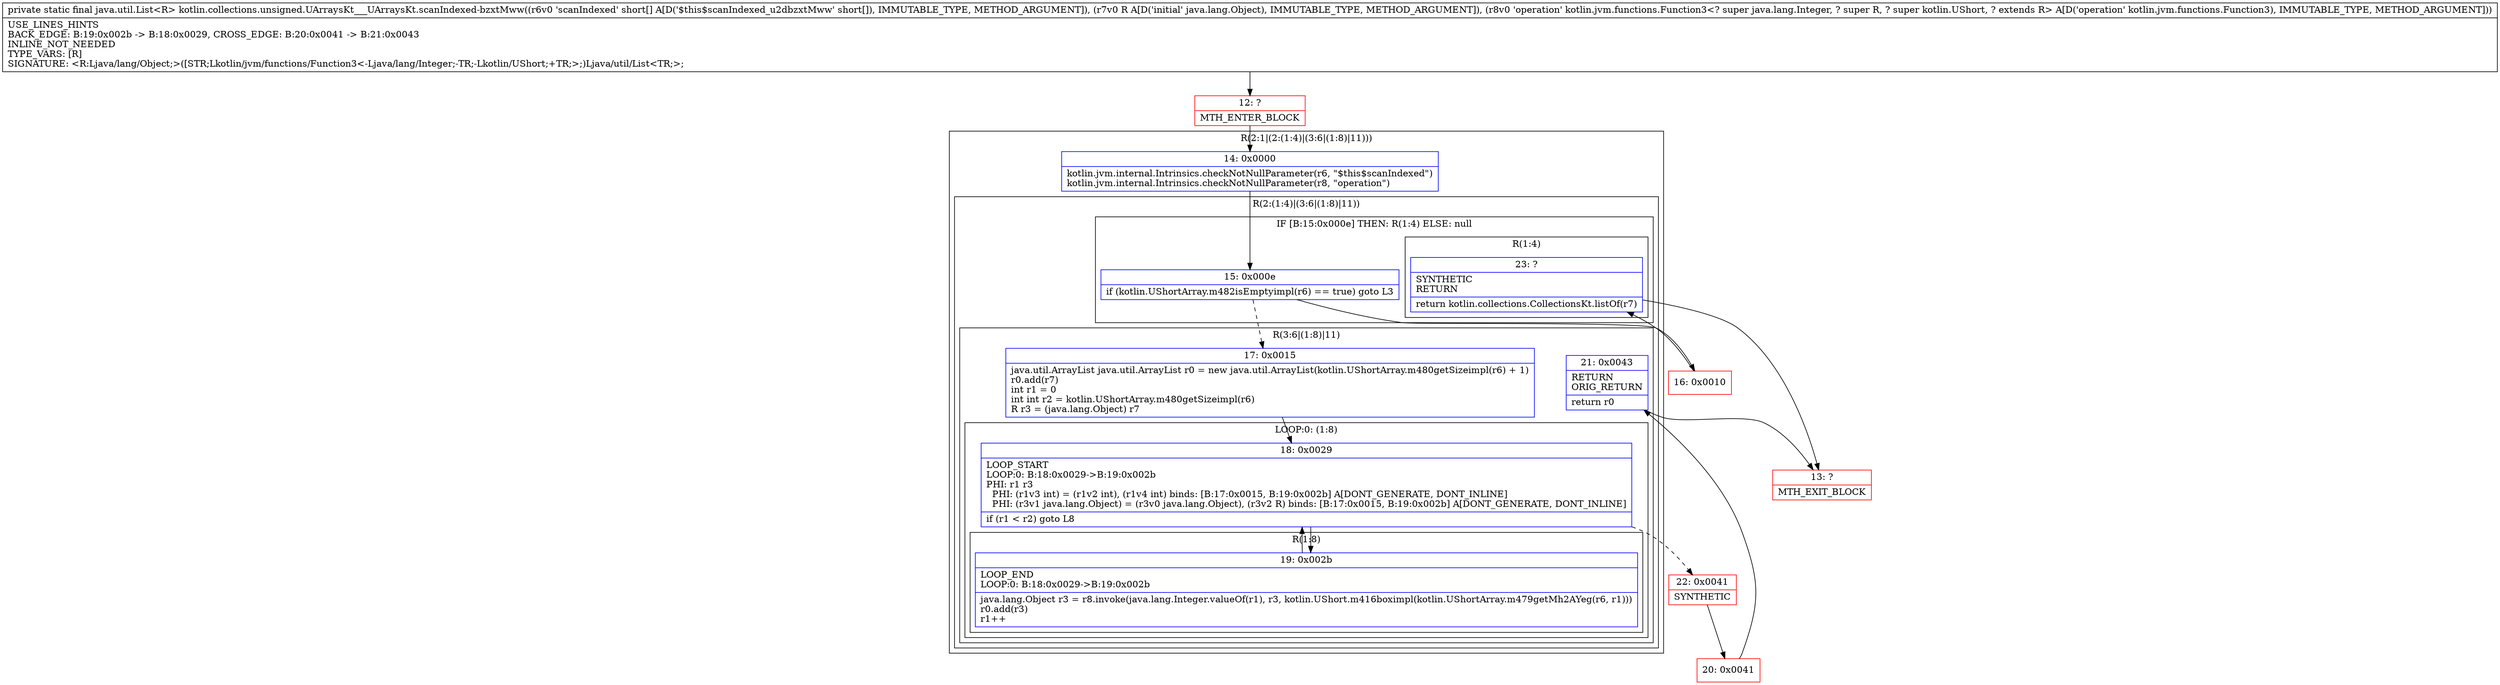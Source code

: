digraph "CFG forkotlin.collections.unsigned.UArraysKt___UArraysKt.scanIndexed\-bzxtMww([SLjava\/lang\/Object;Lkotlin\/jvm\/functions\/Function3;)Ljava\/util\/List;" {
subgraph cluster_Region_428750899 {
label = "R(2:1|(2:(1:4)|(3:6|(1:8)|11)))";
node [shape=record,color=blue];
Node_14 [shape=record,label="{14\:\ 0x0000|kotlin.jvm.internal.Intrinsics.checkNotNullParameter(r6, \"$this$scanIndexed\")\lkotlin.jvm.internal.Intrinsics.checkNotNullParameter(r8, \"operation\")\l}"];
subgraph cluster_Region_1880774121 {
label = "R(2:(1:4)|(3:6|(1:8)|11))";
node [shape=record,color=blue];
subgraph cluster_IfRegion_912413067 {
label = "IF [B:15:0x000e] THEN: R(1:4) ELSE: null";
node [shape=record,color=blue];
Node_15 [shape=record,label="{15\:\ 0x000e|if (kotlin.UShortArray.m482isEmptyimpl(r6) == true) goto L3\l}"];
subgraph cluster_Region_932770897 {
label = "R(1:4)";
node [shape=record,color=blue];
Node_23 [shape=record,label="{23\:\ ?|SYNTHETIC\lRETURN\l|return kotlin.collections.CollectionsKt.listOf(r7)\l}"];
}
}
subgraph cluster_Region_1154885854 {
label = "R(3:6|(1:8)|11)";
node [shape=record,color=blue];
Node_17 [shape=record,label="{17\:\ 0x0015|java.util.ArrayList java.util.ArrayList r0 = new java.util.ArrayList(kotlin.UShortArray.m480getSizeimpl(r6) + 1)\lr0.add(r7)\lint r1 = 0\lint int r2 = kotlin.UShortArray.m480getSizeimpl(r6)\lR r3 = (java.lang.Object) r7\l}"];
subgraph cluster_LoopRegion_967731298 {
label = "LOOP:0: (1:8)";
node [shape=record,color=blue];
Node_18 [shape=record,label="{18\:\ 0x0029|LOOP_START\lLOOP:0: B:18:0x0029\-\>B:19:0x002b\lPHI: r1 r3 \l  PHI: (r1v3 int) = (r1v2 int), (r1v4 int) binds: [B:17:0x0015, B:19:0x002b] A[DONT_GENERATE, DONT_INLINE]\l  PHI: (r3v1 java.lang.Object) = (r3v0 java.lang.Object), (r3v2 R) binds: [B:17:0x0015, B:19:0x002b] A[DONT_GENERATE, DONT_INLINE]\l|if (r1 \< r2) goto L8\l}"];
subgraph cluster_Region_1396175864 {
label = "R(1:8)";
node [shape=record,color=blue];
Node_19 [shape=record,label="{19\:\ 0x002b|LOOP_END\lLOOP:0: B:18:0x0029\-\>B:19:0x002b\l|java.lang.Object r3 = r8.invoke(java.lang.Integer.valueOf(r1), r3, kotlin.UShort.m416boximpl(kotlin.UShortArray.m479getMh2AYeg(r6, r1)))\lr0.add(r3)\lr1++\l}"];
}
}
Node_21 [shape=record,label="{21\:\ 0x0043|RETURN\lORIG_RETURN\l|return r0\l}"];
}
}
}
Node_12 [shape=record,color=red,label="{12\:\ ?|MTH_ENTER_BLOCK\l}"];
Node_16 [shape=record,color=red,label="{16\:\ 0x0010}"];
Node_13 [shape=record,color=red,label="{13\:\ ?|MTH_EXIT_BLOCK\l}"];
Node_22 [shape=record,color=red,label="{22\:\ 0x0041|SYNTHETIC\l}"];
Node_20 [shape=record,color=red,label="{20\:\ 0x0041}"];
MethodNode[shape=record,label="{private static final java.util.List\<R\> kotlin.collections.unsigned.UArraysKt___UArraysKt.scanIndexed\-bzxtMww((r6v0 'scanIndexed' short[] A[D('$this$scanIndexed_u2dbzxtMww' short[]), IMMUTABLE_TYPE, METHOD_ARGUMENT]), (r7v0 R A[D('initial' java.lang.Object), IMMUTABLE_TYPE, METHOD_ARGUMENT]), (r8v0 'operation' kotlin.jvm.functions.Function3\<? super java.lang.Integer, ? super R, ? super kotlin.UShort, ? extends R\> A[D('operation' kotlin.jvm.functions.Function3), IMMUTABLE_TYPE, METHOD_ARGUMENT]))  | USE_LINES_HINTS\lBACK_EDGE: B:19:0x002b \-\> B:18:0x0029, CROSS_EDGE: B:20:0x0041 \-\> B:21:0x0043\lINLINE_NOT_NEEDED\lTYPE_VARS: [R]\lSIGNATURE: \<R:Ljava\/lang\/Object;\>([STR;Lkotlin\/jvm\/functions\/Function3\<\-Ljava\/lang\/Integer;\-TR;\-Lkotlin\/UShort;+TR;\>;)Ljava\/util\/List\<TR;\>;\l}"];
MethodNode -> Node_12;Node_14 -> Node_15;
Node_15 -> Node_16;
Node_15 -> Node_17[style=dashed];
Node_23 -> Node_13;
Node_17 -> Node_18;
Node_18 -> Node_19;
Node_18 -> Node_22[style=dashed];
Node_19 -> Node_18;
Node_21 -> Node_13;
Node_12 -> Node_14;
Node_16 -> Node_23;
Node_22 -> Node_20;
Node_20 -> Node_21;
}

